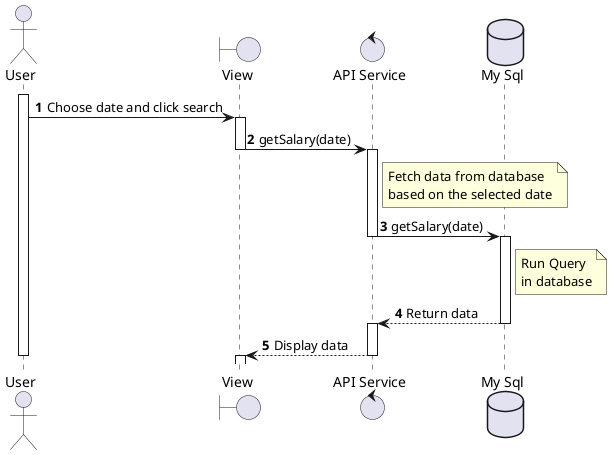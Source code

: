 @startuml sequenceDiagram_Salary_getData
actor User
boundary "View" as View
control "API Service" as APIService
database "My Sql" as DB

autonumber
activate User
User -> View : Choose date and click search
activate View
View -> APIService : getSalary(date)
deactivate View
activate APIService
note right of APIService: Fetch data from database\nbased on the selected date
APIService -> DB : getSalary(date)
deactivate APIService
activate DB
note right of DB: Run Query\nin database
DB --> APIService : Return data
deactivate DB
activate APIService
APIService --> View --++: Display data
deactivate User
deactivate APIService
@enduml
